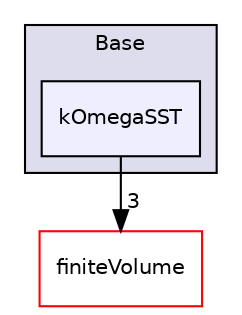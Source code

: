 digraph "src/TurbulenceModels/turbulenceModels/Base/kOmegaSST" {
  bgcolor=transparent;
  compound=true
  node [ fontsize="10", fontname="Helvetica"];
  edge [ labelfontsize="10", labelfontname="Helvetica"];
  subgraph clusterdir_3832ed45651eb26efa0c13129dbd5167 {
    graph [ bgcolor="#ddddee", pencolor="black", label="Base" fontname="Helvetica", fontsize="10", URL="dir_3832ed45651eb26efa0c13129dbd5167.html"]
  dir_883e170daf17482530917958a71e7e07 [shape=box, label="kOmegaSST", style="filled", fillcolor="#eeeeff", pencolor="black", URL="dir_883e170daf17482530917958a71e7e07.html"];
  }
  dir_9bd15774b555cf7259a6fa18f99fe99b [shape=box label="finiteVolume" color="red" URL="dir_9bd15774b555cf7259a6fa18f99fe99b.html"];
  dir_883e170daf17482530917958a71e7e07->dir_9bd15774b555cf7259a6fa18f99fe99b [headlabel="3", labeldistance=1.5 headhref="dir_003072_000873.html"];
}
